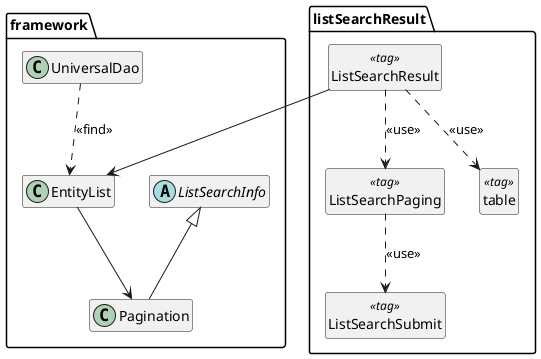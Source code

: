 @startuml

skinparam classAttributeIconSize 0
hide members

package "framework" {
  abstract class ListSearchInfo
  class Pagination extends ListSearchInfo

  class EntityList
  EntityList --> Pagination

  class UniversalDao
  UniversalDao ..> EntityList: <<find>>
}

package listSearchResult {
  hide circle

  class ListSearchResult <<tag>>

  class ListSearchPaging <<tag>>
  ListSearchResult ..> ListSearchPaging: <<use>>

  class ListSearchSubmit <<tag>>
  ListSearchPaging ..> ListSearchSubmit: <<use>>

  class table <<tag>>
  ListSearchResult ..> table: <<use>>
}

ListSearchResult --> EntityList

@enduml